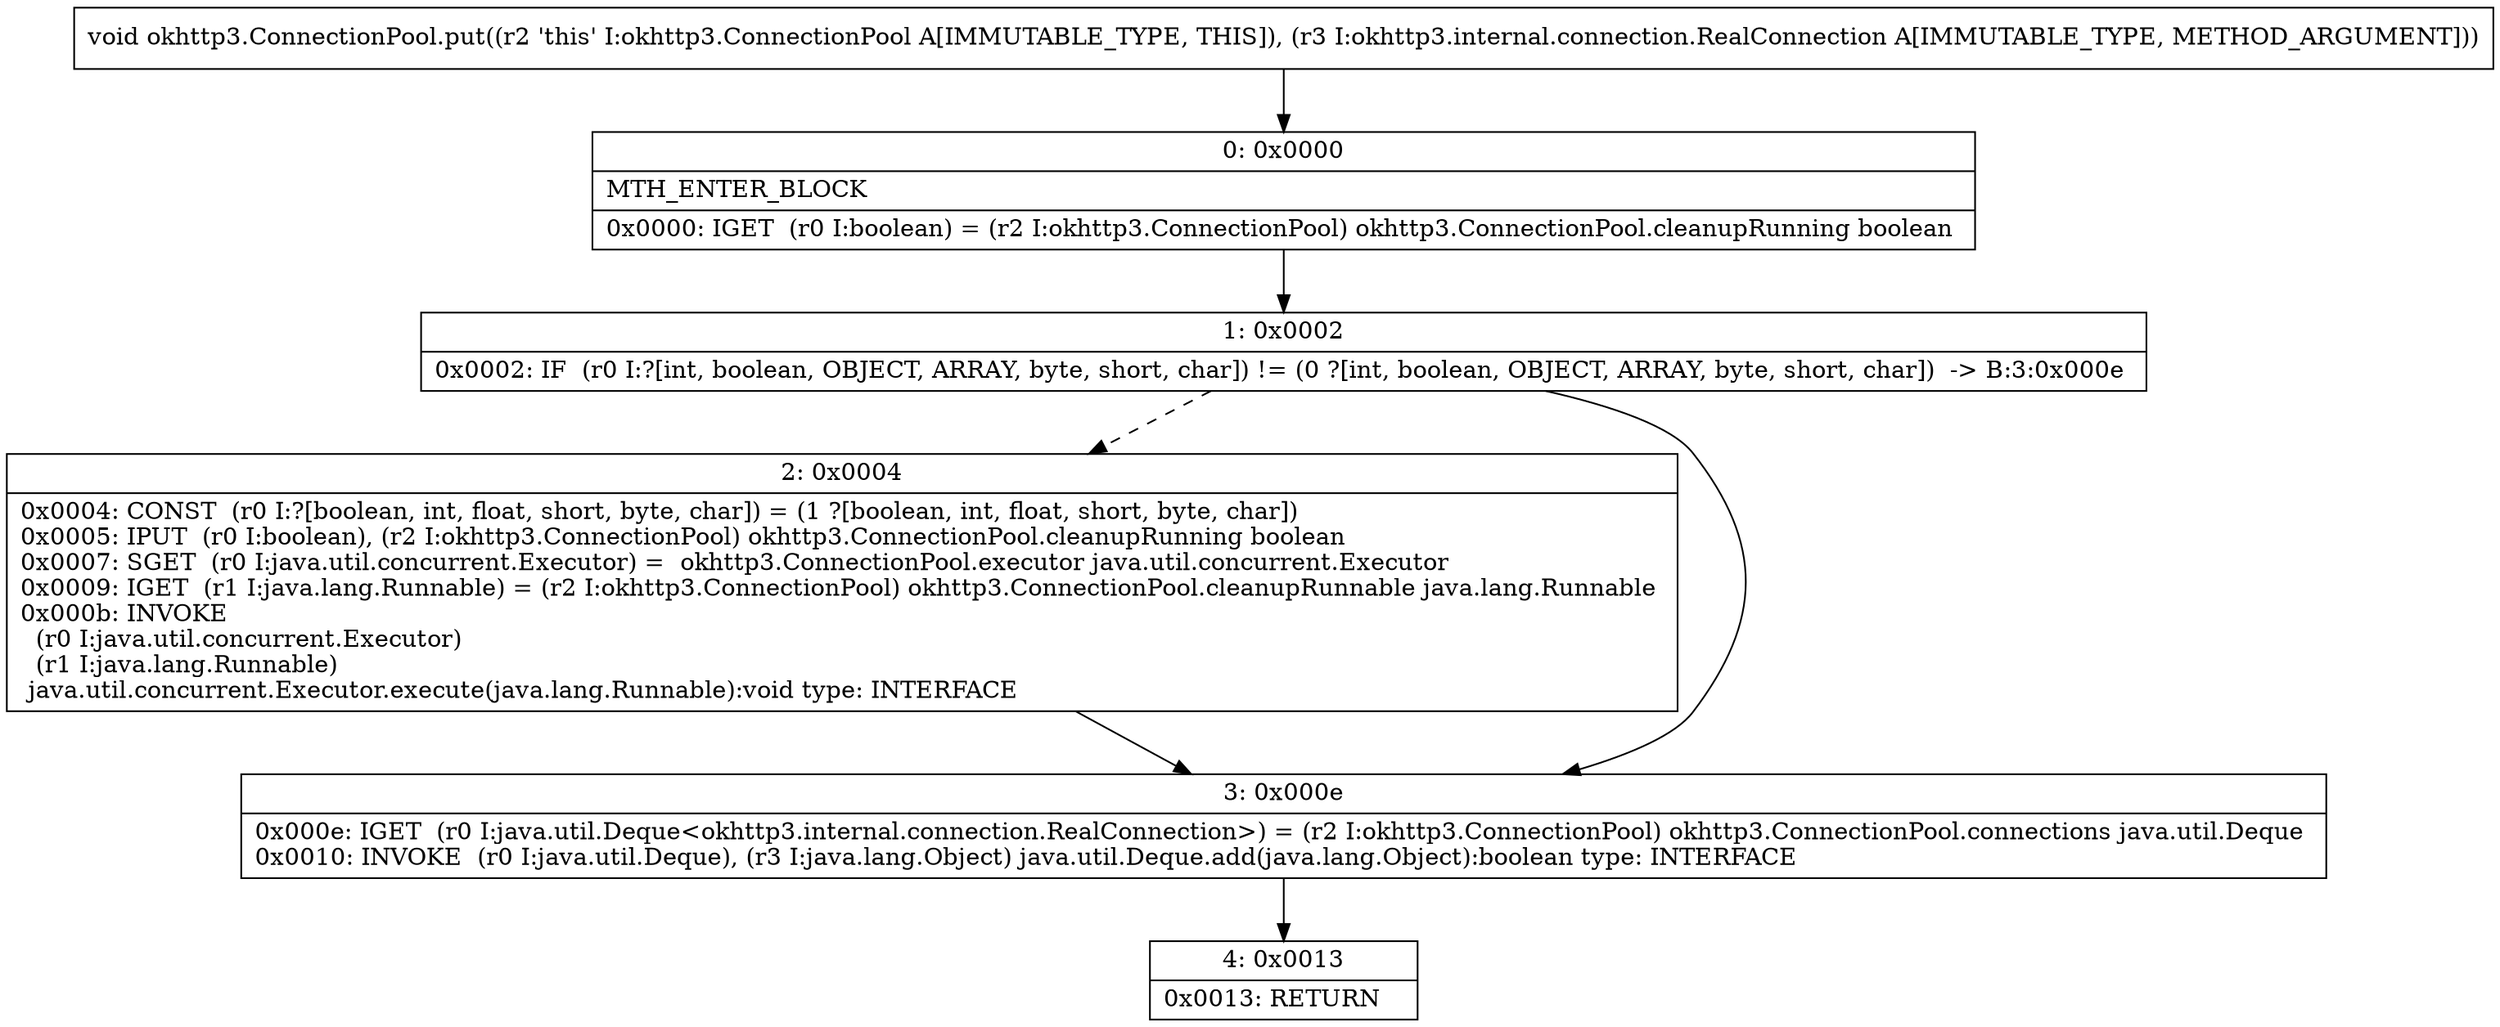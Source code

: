 digraph "CFG forokhttp3.ConnectionPool.put(Lokhttp3\/internal\/connection\/RealConnection;)V" {
Node_0 [shape=record,label="{0\:\ 0x0000|MTH_ENTER_BLOCK\l|0x0000: IGET  (r0 I:boolean) = (r2 I:okhttp3.ConnectionPool) okhttp3.ConnectionPool.cleanupRunning boolean \l}"];
Node_1 [shape=record,label="{1\:\ 0x0002|0x0002: IF  (r0 I:?[int, boolean, OBJECT, ARRAY, byte, short, char]) != (0 ?[int, boolean, OBJECT, ARRAY, byte, short, char])  \-\> B:3:0x000e \l}"];
Node_2 [shape=record,label="{2\:\ 0x0004|0x0004: CONST  (r0 I:?[boolean, int, float, short, byte, char]) = (1 ?[boolean, int, float, short, byte, char]) \l0x0005: IPUT  (r0 I:boolean), (r2 I:okhttp3.ConnectionPool) okhttp3.ConnectionPool.cleanupRunning boolean \l0x0007: SGET  (r0 I:java.util.concurrent.Executor) =  okhttp3.ConnectionPool.executor java.util.concurrent.Executor \l0x0009: IGET  (r1 I:java.lang.Runnable) = (r2 I:okhttp3.ConnectionPool) okhttp3.ConnectionPool.cleanupRunnable java.lang.Runnable \l0x000b: INVOKE  \l  (r0 I:java.util.concurrent.Executor)\l  (r1 I:java.lang.Runnable)\l java.util.concurrent.Executor.execute(java.lang.Runnable):void type: INTERFACE \l}"];
Node_3 [shape=record,label="{3\:\ 0x000e|0x000e: IGET  (r0 I:java.util.Deque\<okhttp3.internal.connection.RealConnection\>) = (r2 I:okhttp3.ConnectionPool) okhttp3.ConnectionPool.connections java.util.Deque \l0x0010: INVOKE  (r0 I:java.util.Deque), (r3 I:java.lang.Object) java.util.Deque.add(java.lang.Object):boolean type: INTERFACE \l}"];
Node_4 [shape=record,label="{4\:\ 0x0013|0x0013: RETURN   \l}"];
MethodNode[shape=record,label="{void okhttp3.ConnectionPool.put((r2 'this' I:okhttp3.ConnectionPool A[IMMUTABLE_TYPE, THIS]), (r3 I:okhttp3.internal.connection.RealConnection A[IMMUTABLE_TYPE, METHOD_ARGUMENT])) }"];
MethodNode -> Node_0;
Node_0 -> Node_1;
Node_1 -> Node_2[style=dashed];
Node_1 -> Node_3;
Node_2 -> Node_3;
Node_3 -> Node_4;
}


